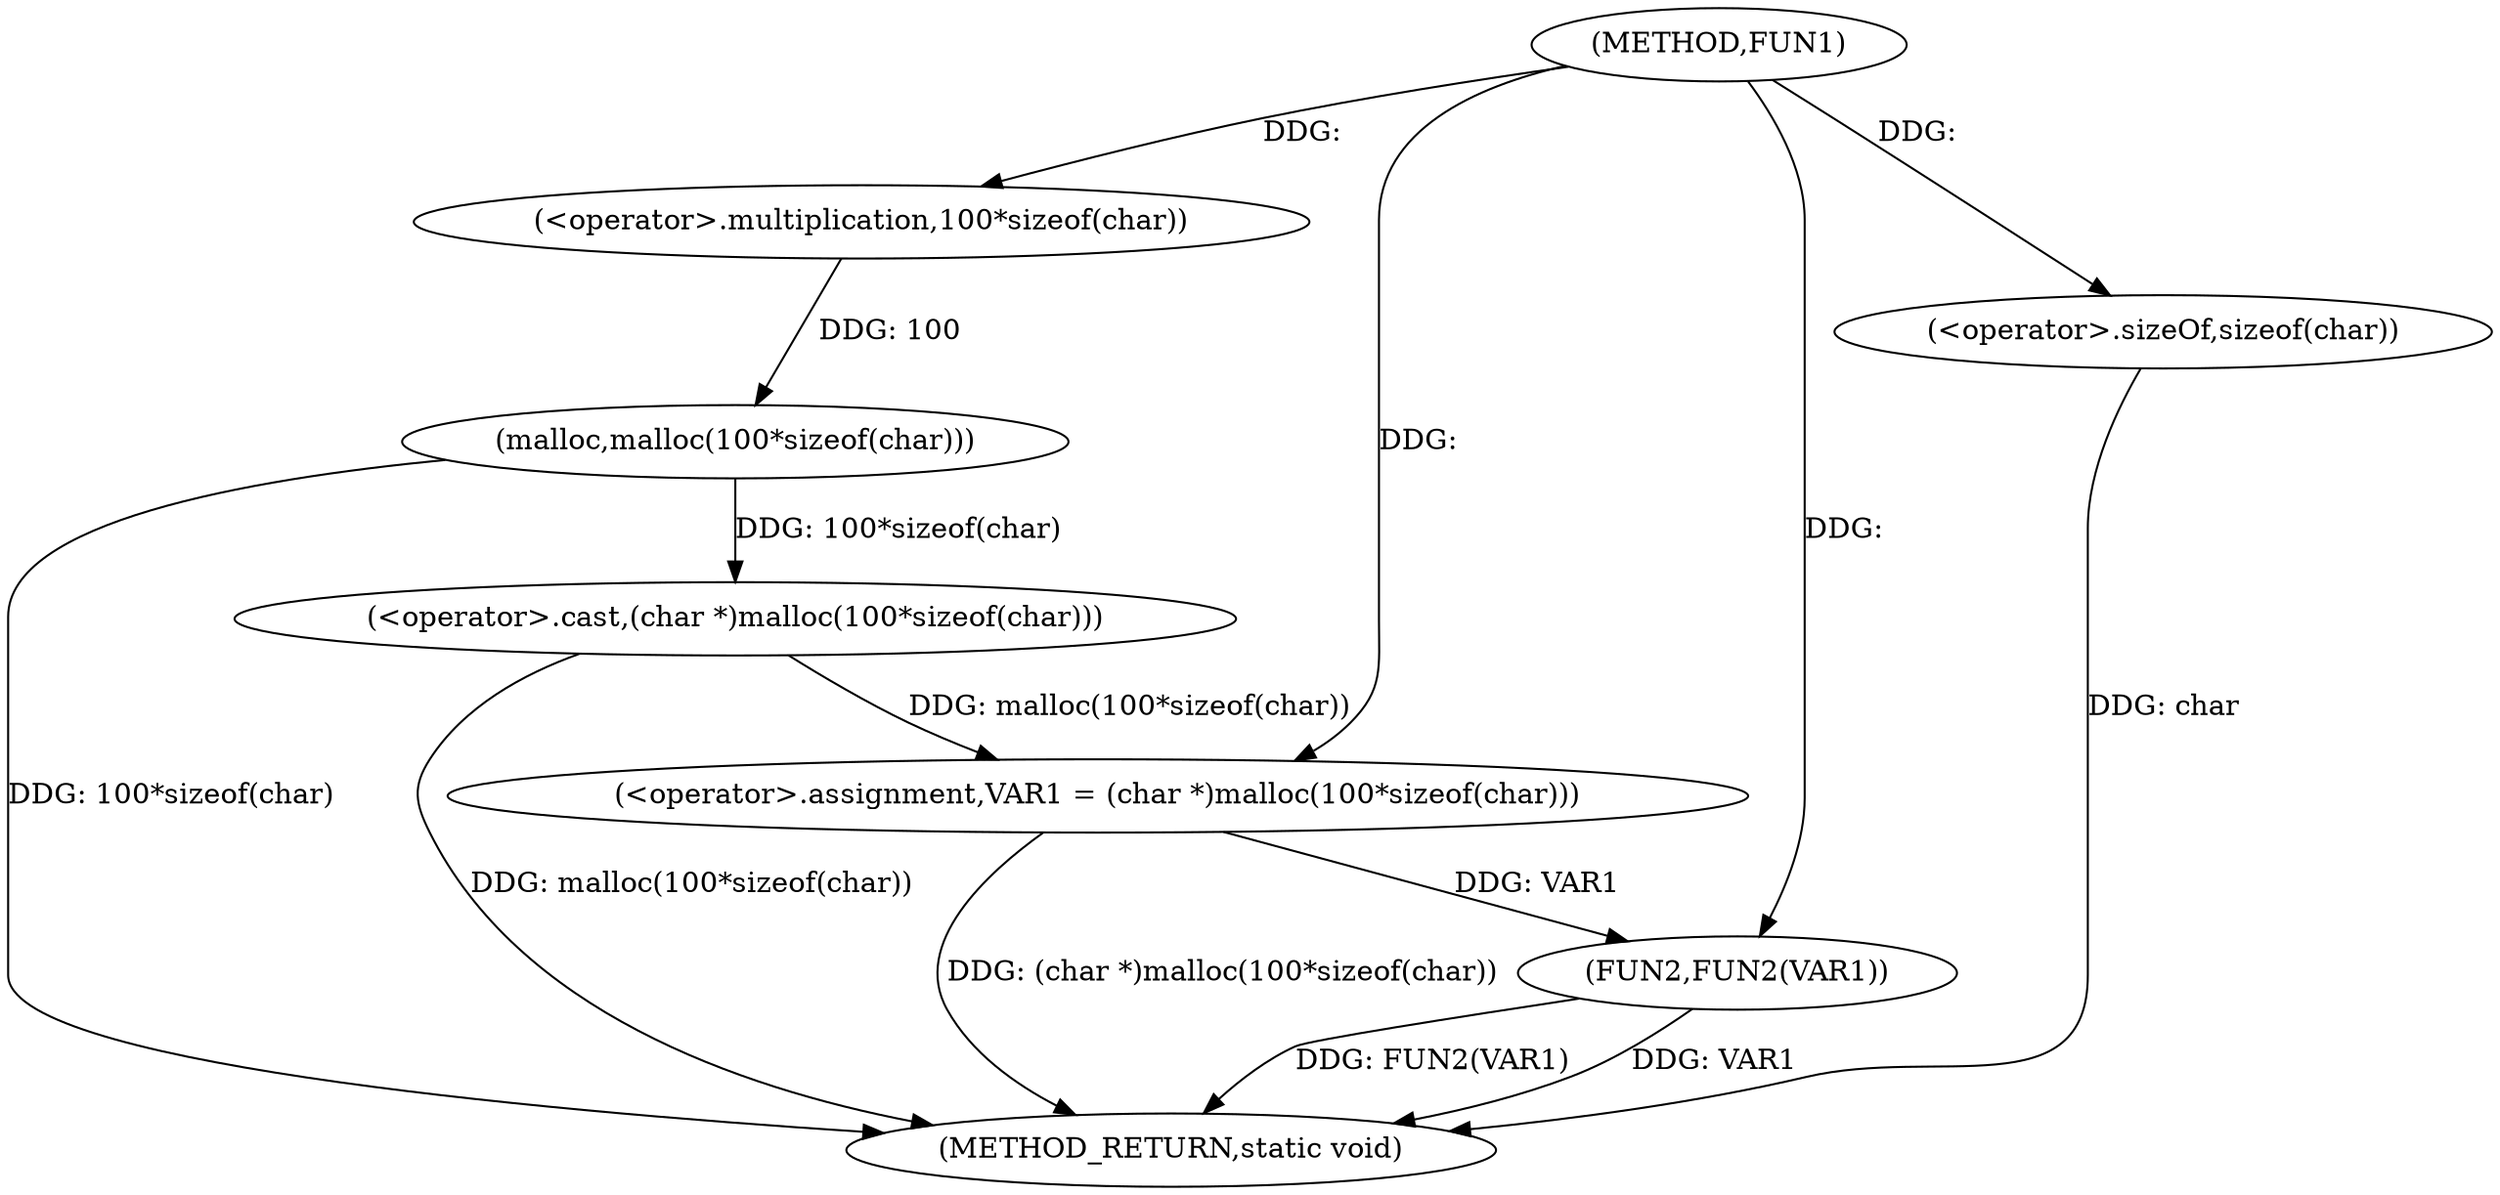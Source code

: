 digraph FUN1 {  
"1000100" [label = "(METHOD,FUN1)" ]
"1000114" [label = "(METHOD_RETURN,static void)" ]
"1000103" [label = "(<operator>.assignment,VAR1 = (char *)malloc(100*sizeof(char)))" ]
"1000105" [label = "(<operator>.cast,(char *)malloc(100*sizeof(char)))" ]
"1000107" [label = "(malloc,malloc(100*sizeof(char)))" ]
"1000108" [label = "(<operator>.multiplication,100*sizeof(char))" ]
"1000110" [label = "(<operator>.sizeOf,sizeof(char))" ]
"1000112" [label = "(FUN2,FUN2(VAR1))" ]
  "1000107" -> "1000114"  [ label = "DDG: 100*sizeof(char)"] 
  "1000105" -> "1000114"  [ label = "DDG: malloc(100*sizeof(char))"] 
  "1000103" -> "1000114"  [ label = "DDG: (char *)malloc(100*sizeof(char))"] 
  "1000112" -> "1000114"  [ label = "DDG: FUN2(VAR1)"] 
  "1000110" -> "1000114"  [ label = "DDG: char"] 
  "1000112" -> "1000114"  [ label = "DDG: VAR1"] 
  "1000105" -> "1000103"  [ label = "DDG: malloc(100*sizeof(char))"] 
  "1000100" -> "1000103"  [ label = "DDG: "] 
  "1000107" -> "1000105"  [ label = "DDG: 100*sizeof(char)"] 
  "1000108" -> "1000107"  [ label = "DDG: 100"] 
  "1000100" -> "1000108"  [ label = "DDG: "] 
  "1000100" -> "1000110"  [ label = "DDG: "] 
  "1000103" -> "1000112"  [ label = "DDG: VAR1"] 
  "1000100" -> "1000112"  [ label = "DDG: "] 
}
